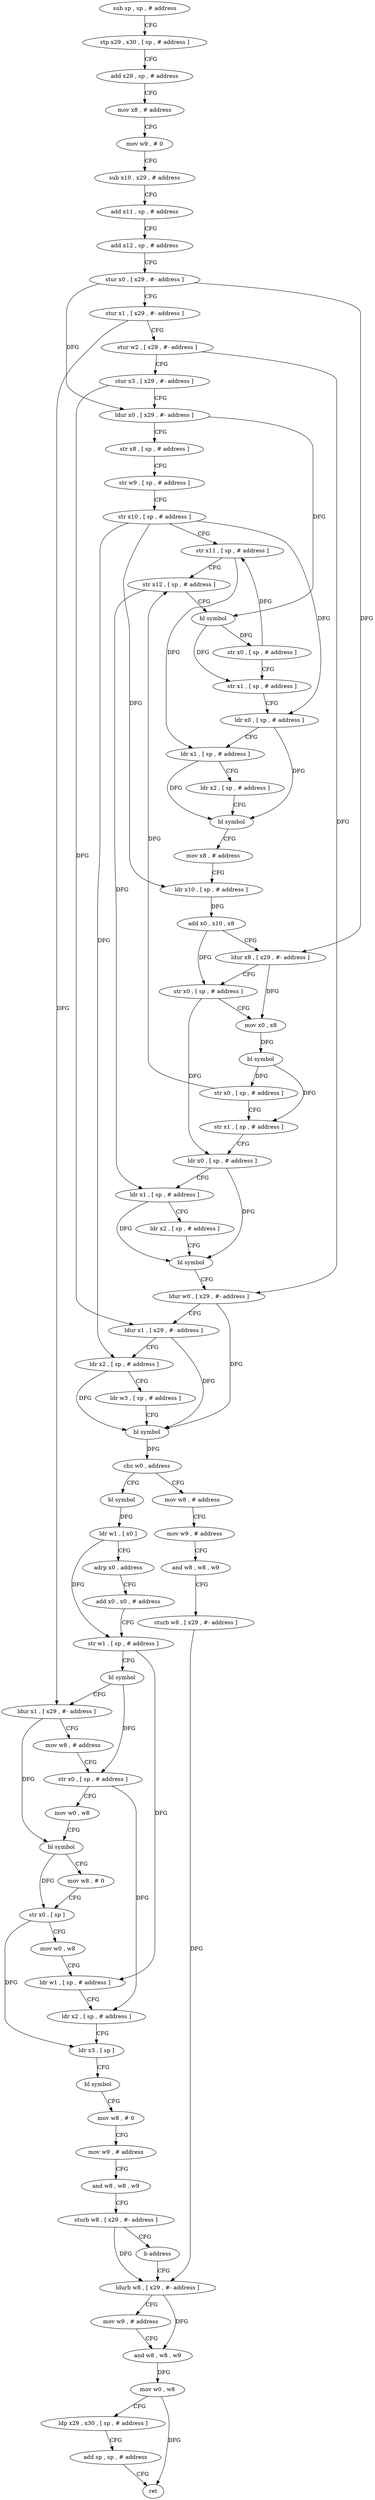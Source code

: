 digraph "func" {
"4214340" [label = "sub sp , sp , # address" ]
"4214344" [label = "stp x29 , x30 , [ sp , # address ]" ]
"4214348" [label = "add x29 , sp , # address" ]
"4214352" [label = "mov x8 , # address" ]
"4214356" [label = "mov w9 , # 0" ]
"4214360" [label = "sub x10 , x29 , # address" ]
"4214364" [label = "add x11 , sp , # address" ]
"4214368" [label = "add x12 , sp , # address" ]
"4214372" [label = "stur x0 , [ x29 , #- address ]" ]
"4214376" [label = "stur x1 , [ x29 , #- address ]" ]
"4214380" [label = "stur w2 , [ x29 , #- address ]" ]
"4214384" [label = "stur x3 , [ x29 , #- address ]" ]
"4214388" [label = "ldur x0 , [ x29 , #- address ]" ]
"4214392" [label = "str x8 , [ sp , # address ]" ]
"4214396" [label = "str w9 , [ sp , # address ]" ]
"4214400" [label = "str x10 , [ sp , # address ]" ]
"4214404" [label = "str x11 , [ sp , # address ]" ]
"4214408" [label = "str x12 , [ sp , # address ]" ]
"4214412" [label = "bl symbol" ]
"4214416" [label = "str x0 , [ sp , # address ]" ]
"4214420" [label = "str x1 , [ sp , # address ]" ]
"4214424" [label = "ldr x0 , [ sp , # address ]" ]
"4214428" [label = "ldr x1 , [ sp , # address ]" ]
"4214432" [label = "ldr x2 , [ sp , # address ]" ]
"4214436" [label = "bl symbol" ]
"4214440" [label = "mov x8 , # address" ]
"4214444" [label = "ldr x10 , [ sp , # address ]" ]
"4214448" [label = "add x0 , x10 , x8" ]
"4214452" [label = "ldur x8 , [ x29 , #- address ]" ]
"4214456" [label = "str x0 , [ sp , # address ]" ]
"4214460" [label = "mov x0 , x8" ]
"4214464" [label = "bl symbol" ]
"4214468" [label = "str x0 , [ sp , # address ]" ]
"4214472" [label = "str x1 , [ sp , # address ]" ]
"4214476" [label = "ldr x0 , [ sp , # address ]" ]
"4214480" [label = "ldr x1 , [ sp , # address ]" ]
"4214484" [label = "ldr x2 , [ sp , # address ]" ]
"4214488" [label = "bl symbol" ]
"4214492" [label = "ldur w0 , [ x29 , #- address ]" ]
"4214496" [label = "ldur x1 , [ x29 , #- address ]" ]
"4214500" [label = "ldr x2 , [ sp , # address ]" ]
"4214504" [label = "ldr w3 , [ sp , # address ]" ]
"4214508" [label = "bl symbol" ]
"4214512" [label = "cbz w0 , address" ]
"4214608" [label = "mov w8 , # address" ]
"4214516" [label = "bl symbol" ]
"4214612" [label = "mov w9 , # address" ]
"4214616" [label = "and w8 , w8 , w9" ]
"4214620" [label = "sturb w8 , [ x29 , #- address ]" ]
"4214624" [label = "ldurb w8 , [ x29 , #- address ]" ]
"4214520" [label = "ldr w1 , [ x0 ]" ]
"4214524" [label = "adrp x0 , address" ]
"4214528" [label = "add x0 , x0 , # address" ]
"4214532" [label = "str w1 , [ sp , # address ]" ]
"4214536" [label = "bl symbol" ]
"4214540" [label = "ldur x1 , [ x29 , #- address ]" ]
"4214544" [label = "mov w8 , # address" ]
"4214548" [label = "str x0 , [ sp , # address ]" ]
"4214552" [label = "mov w0 , w8" ]
"4214556" [label = "bl symbol" ]
"4214560" [label = "mov w8 , # 0" ]
"4214564" [label = "str x0 , [ sp ]" ]
"4214568" [label = "mov w0 , w8" ]
"4214572" [label = "ldr w1 , [ sp , # address ]" ]
"4214576" [label = "ldr x2 , [ sp , # address ]" ]
"4214580" [label = "ldr x3 , [ sp ]" ]
"4214584" [label = "bl symbol" ]
"4214588" [label = "mov w8 , # 0" ]
"4214592" [label = "mov w9 , # address" ]
"4214596" [label = "and w8 , w8 , w9" ]
"4214600" [label = "sturb w8 , [ x29 , #- address ]" ]
"4214604" [label = "b address" ]
"4214628" [label = "mov w9 , # address" ]
"4214632" [label = "and w8 , w8 , w9" ]
"4214636" [label = "mov w0 , w8" ]
"4214640" [label = "ldp x29 , x30 , [ sp , # address ]" ]
"4214644" [label = "add sp , sp , # address" ]
"4214648" [label = "ret" ]
"4214340" -> "4214344" [ label = "CFG" ]
"4214344" -> "4214348" [ label = "CFG" ]
"4214348" -> "4214352" [ label = "CFG" ]
"4214352" -> "4214356" [ label = "CFG" ]
"4214356" -> "4214360" [ label = "CFG" ]
"4214360" -> "4214364" [ label = "CFG" ]
"4214364" -> "4214368" [ label = "CFG" ]
"4214368" -> "4214372" [ label = "CFG" ]
"4214372" -> "4214376" [ label = "CFG" ]
"4214372" -> "4214388" [ label = "DFG" ]
"4214372" -> "4214452" [ label = "DFG" ]
"4214376" -> "4214380" [ label = "CFG" ]
"4214376" -> "4214540" [ label = "DFG" ]
"4214380" -> "4214384" [ label = "CFG" ]
"4214380" -> "4214492" [ label = "DFG" ]
"4214384" -> "4214388" [ label = "CFG" ]
"4214384" -> "4214496" [ label = "DFG" ]
"4214388" -> "4214392" [ label = "CFG" ]
"4214388" -> "4214412" [ label = "DFG" ]
"4214392" -> "4214396" [ label = "CFG" ]
"4214396" -> "4214400" [ label = "CFG" ]
"4214400" -> "4214404" [ label = "CFG" ]
"4214400" -> "4214424" [ label = "DFG" ]
"4214400" -> "4214444" [ label = "DFG" ]
"4214400" -> "4214500" [ label = "DFG" ]
"4214404" -> "4214408" [ label = "CFG" ]
"4214404" -> "4214428" [ label = "DFG" ]
"4214408" -> "4214412" [ label = "CFG" ]
"4214408" -> "4214480" [ label = "DFG" ]
"4214412" -> "4214416" [ label = "DFG" ]
"4214412" -> "4214420" [ label = "DFG" ]
"4214416" -> "4214420" [ label = "CFG" ]
"4214416" -> "4214404" [ label = "DFG" ]
"4214420" -> "4214424" [ label = "CFG" ]
"4214424" -> "4214428" [ label = "CFG" ]
"4214424" -> "4214436" [ label = "DFG" ]
"4214428" -> "4214432" [ label = "CFG" ]
"4214428" -> "4214436" [ label = "DFG" ]
"4214432" -> "4214436" [ label = "CFG" ]
"4214436" -> "4214440" [ label = "CFG" ]
"4214440" -> "4214444" [ label = "CFG" ]
"4214444" -> "4214448" [ label = "DFG" ]
"4214448" -> "4214452" [ label = "CFG" ]
"4214448" -> "4214456" [ label = "DFG" ]
"4214452" -> "4214456" [ label = "CFG" ]
"4214452" -> "4214460" [ label = "DFG" ]
"4214456" -> "4214460" [ label = "CFG" ]
"4214456" -> "4214476" [ label = "DFG" ]
"4214460" -> "4214464" [ label = "DFG" ]
"4214464" -> "4214468" [ label = "DFG" ]
"4214464" -> "4214472" [ label = "DFG" ]
"4214468" -> "4214472" [ label = "CFG" ]
"4214468" -> "4214408" [ label = "DFG" ]
"4214472" -> "4214476" [ label = "CFG" ]
"4214476" -> "4214480" [ label = "CFG" ]
"4214476" -> "4214488" [ label = "DFG" ]
"4214480" -> "4214484" [ label = "CFG" ]
"4214480" -> "4214488" [ label = "DFG" ]
"4214484" -> "4214488" [ label = "CFG" ]
"4214488" -> "4214492" [ label = "CFG" ]
"4214492" -> "4214496" [ label = "CFG" ]
"4214492" -> "4214508" [ label = "DFG" ]
"4214496" -> "4214500" [ label = "CFG" ]
"4214496" -> "4214508" [ label = "DFG" ]
"4214500" -> "4214504" [ label = "CFG" ]
"4214500" -> "4214508" [ label = "DFG" ]
"4214504" -> "4214508" [ label = "CFG" ]
"4214508" -> "4214512" [ label = "DFG" ]
"4214512" -> "4214608" [ label = "CFG" ]
"4214512" -> "4214516" [ label = "CFG" ]
"4214608" -> "4214612" [ label = "CFG" ]
"4214516" -> "4214520" [ label = "DFG" ]
"4214612" -> "4214616" [ label = "CFG" ]
"4214616" -> "4214620" [ label = "CFG" ]
"4214620" -> "4214624" [ label = "DFG" ]
"4214624" -> "4214628" [ label = "CFG" ]
"4214624" -> "4214632" [ label = "DFG" ]
"4214520" -> "4214524" [ label = "CFG" ]
"4214520" -> "4214532" [ label = "DFG" ]
"4214524" -> "4214528" [ label = "CFG" ]
"4214528" -> "4214532" [ label = "CFG" ]
"4214532" -> "4214536" [ label = "CFG" ]
"4214532" -> "4214572" [ label = "DFG" ]
"4214536" -> "4214540" [ label = "CFG" ]
"4214536" -> "4214548" [ label = "DFG" ]
"4214540" -> "4214544" [ label = "CFG" ]
"4214540" -> "4214556" [ label = "DFG" ]
"4214544" -> "4214548" [ label = "CFG" ]
"4214548" -> "4214552" [ label = "CFG" ]
"4214548" -> "4214576" [ label = "DFG" ]
"4214552" -> "4214556" [ label = "CFG" ]
"4214556" -> "4214560" [ label = "CFG" ]
"4214556" -> "4214564" [ label = "DFG" ]
"4214560" -> "4214564" [ label = "CFG" ]
"4214564" -> "4214568" [ label = "CFG" ]
"4214564" -> "4214580" [ label = "DFG" ]
"4214568" -> "4214572" [ label = "CFG" ]
"4214572" -> "4214576" [ label = "CFG" ]
"4214576" -> "4214580" [ label = "CFG" ]
"4214580" -> "4214584" [ label = "CFG" ]
"4214584" -> "4214588" [ label = "CFG" ]
"4214588" -> "4214592" [ label = "CFG" ]
"4214592" -> "4214596" [ label = "CFG" ]
"4214596" -> "4214600" [ label = "CFG" ]
"4214600" -> "4214604" [ label = "CFG" ]
"4214600" -> "4214624" [ label = "DFG" ]
"4214604" -> "4214624" [ label = "CFG" ]
"4214628" -> "4214632" [ label = "CFG" ]
"4214632" -> "4214636" [ label = "DFG" ]
"4214636" -> "4214640" [ label = "CFG" ]
"4214636" -> "4214648" [ label = "DFG" ]
"4214640" -> "4214644" [ label = "CFG" ]
"4214644" -> "4214648" [ label = "CFG" ]
}
